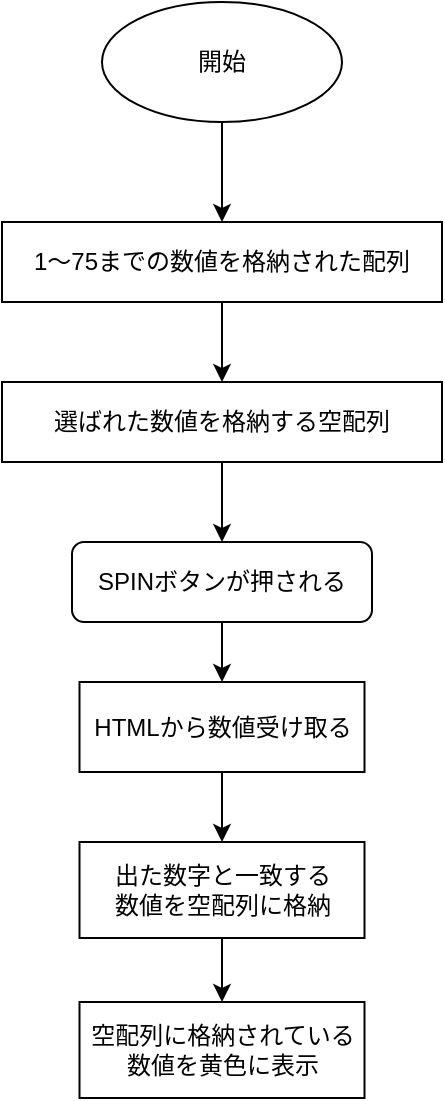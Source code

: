 <mxfile>
    <diagram id="OwavUHM8KGfXH3yKDX6D" name="ページ1">
        <mxGraphModel dx="1794" dy="626" grid="1" gridSize="10" guides="1" tooltips="1" connect="1" arrows="1" fold="1" page="1" pageScale="1" pageWidth="827" pageHeight="1169" math="0" shadow="0">
            <root>
                <mxCell id="0"/>
                <mxCell id="1" parent="0"/>
                <mxCell id="13" style="edgeStyle=none;html=1;exitX=0.5;exitY=1;exitDx=0;exitDy=0;entryX=0.5;entryY=0;entryDx=0;entryDy=0;" parent="1" source="2" target="4" edge="1">
                    <mxGeometry relative="1" as="geometry"/>
                </mxCell>
                <mxCell id="2" value="1〜75までの数値を格納された配列" style="rounded=0;whiteSpace=wrap;html=1;" parent="1" vertex="1">
                    <mxGeometry x="270" y="220" width="220" height="40" as="geometry"/>
                </mxCell>
                <mxCell id="12" style="edgeStyle=none;html=1;exitX=0.5;exitY=1;exitDx=0;exitDy=0;entryX=0.5;entryY=0;entryDx=0;entryDy=0;" parent="1" source="3" target="2" edge="1">
                    <mxGeometry relative="1" as="geometry"/>
                </mxCell>
                <mxCell id="3" value="開始" style="ellipse;whiteSpace=wrap;html=1;" parent="1" vertex="1">
                    <mxGeometry x="320" y="110" width="120" height="60" as="geometry"/>
                </mxCell>
                <mxCell id="14" style="edgeStyle=none;html=1;exitX=0.5;exitY=1;exitDx=0;exitDy=0;entryX=0.5;entryY=0;entryDx=0;entryDy=0;" parent="1" source="4" target="9" edge="1">
                    <mxGeometry relative="1" as="geometry"/>
                </mxCell>
                <mxCell id="4" value="選ばれた数値を格納する空配列" style="rounded=0;whiteSpace=wrap;html=1;" parent="1" vertex="1">
                    <mxGeometry x="270" y="300" width="220" height="40" as="geometry"/>
                </mxCell>
                <mxCell id="16" style="edgeStyle=none;html=1;exitX=0.5;exitY=1;exitDx=0;exitDy=0;entryX=0.5;entryY=0;entryDx=0;entryDy=0;" parent="1" source="8" target="10" edge="1">
                    <mxGeometry relative="1" as="geometry"/>
                </mxCell>
                <mxCell id="8" value="HTMLから数値受け取る" style="rounded=0;whiteSpace=wrap;html=1;" parent="1" vertex="1">
                    <mxGeometry x="308.75" y="450" width="142.5" height="45" as="geometry"/>
                </mxCell>
                <mxCell id="15" style="edgeStyle=none;html=1;exitX=0.5;exitY=1;exitDx=0;exitDy=0;entryX=0.5;entryY=0;entryDx=0;entryDy=0;" parent="1" source="9" target="8" edge="1">
                    <mxGeometry relative="1" as="geometry"/>
                </mxCell>
                <mxCell id="9" value="SPINボタンが押される" style="rounded=1;whiteSpace=wrap;html=1;" parent="1" vertex="1">
                    <mxGeometry x="305" y="380" width="150" height="40" as="geometry"/>
                </mxCell>
                <mxCell id="17" style="edgeStyle=none;html=1;exitX=0.5;exitY=1;exitDx=0;exitDy=0;entryX=0.5;entryY=0;entryDx=0;entryDy=0;" parent="1" source="10" target="11" edge="1">
                    <mxGeometry relative="1" as="geometry"/>
                </mxCell>
                <mxCell id="10" value="出た数字と一致する&lt;br&gt;数値を空配列に格納" style="rounded=0;whiteSpace=wrap;html=1;" parent="1" vertex="1">
                    <mxGeometry x="308.75" y="530" width="142.5" height="48" as="geometry"/>
                </mxCell>
                <mxCell id="11" value="空配列に格納されている数値を黄色に表示" style="rounded=0;whiteSpace=wrap;html=1;" parent="1" vertex="1">
                    <mxGeometry x="308.75" y="610" width="142.5" height="48" as="geometry"/>
                </mxCell>
            </root>
        </mxGraphModel>
    </diagram>
</mxfile>